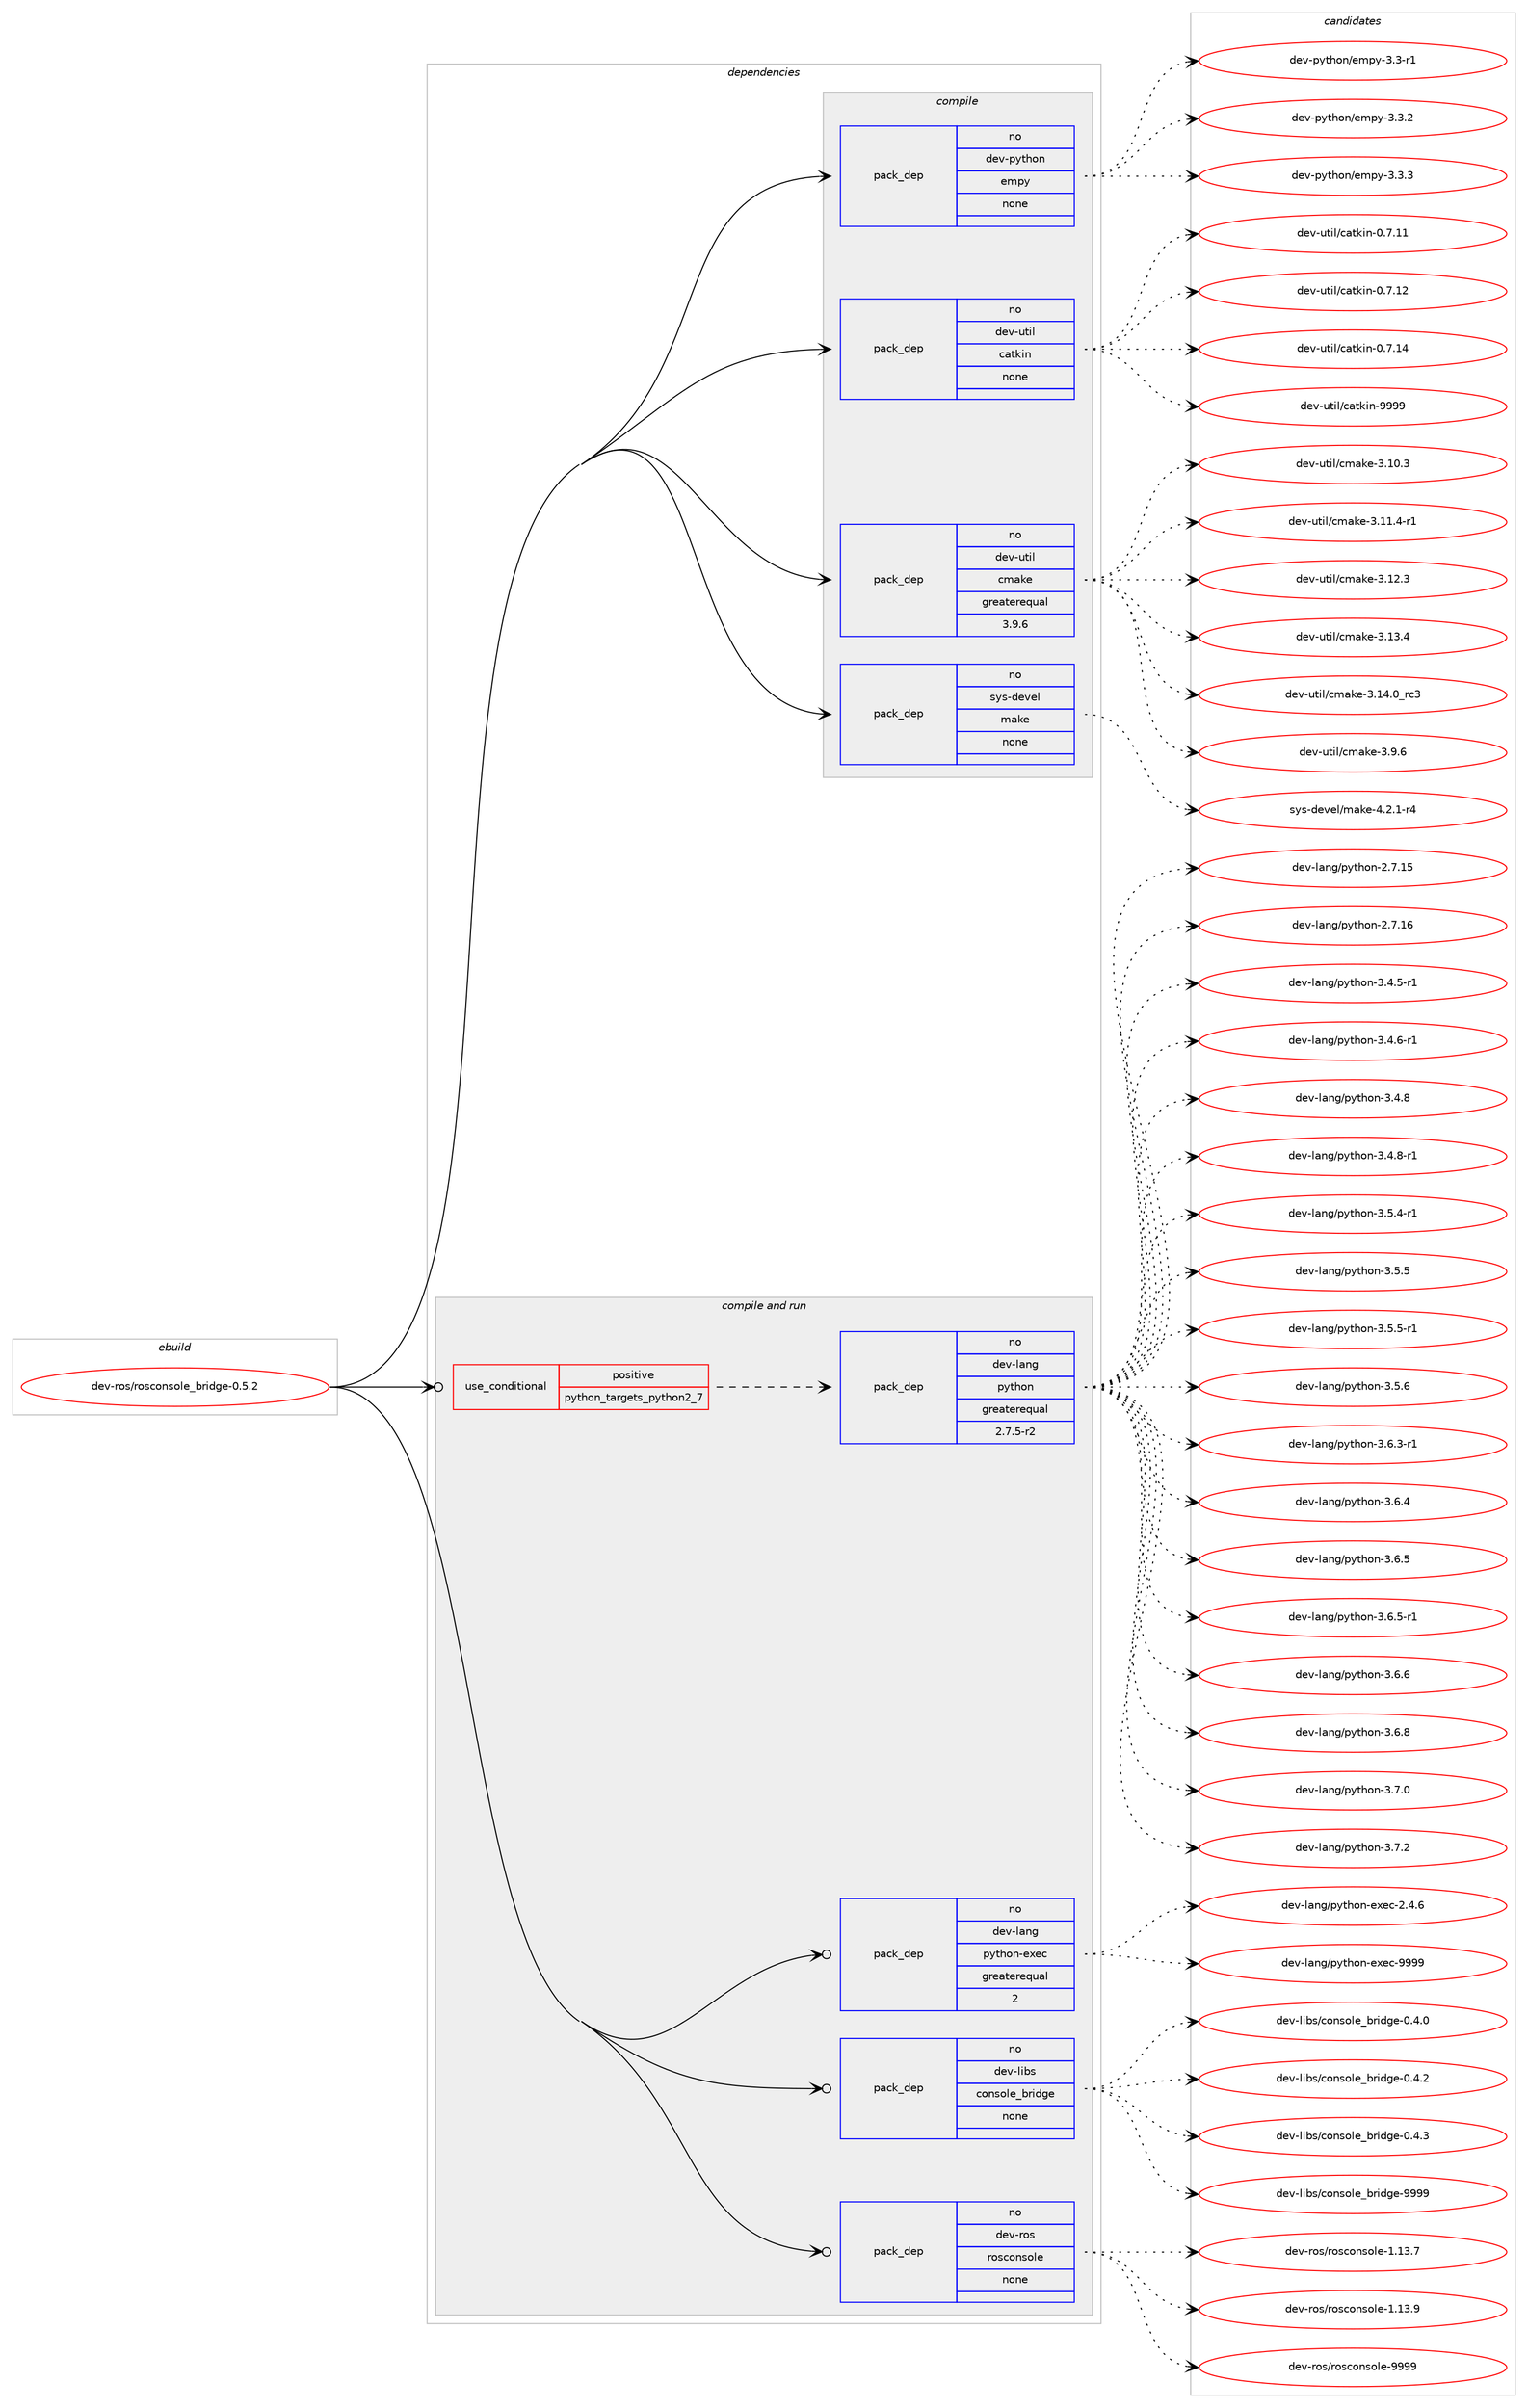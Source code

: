 digraph prolog {

# *************
# Graph options
# *************

newrank=true;
concentrate=true;
compound=true;
graph [rankdir=LR,fontname=Helvetica,fontsize=10,ranksep=1.5];#, ranksep=2.5, nodesep=0.2];
edge  [arrowhead=vee];
node  [fontname=Helvetica,fontsize=10];

# **********
# The ebuild
# **********

subgraph cluster_leftcol {
color=gray;
rank=same;
label=<<i>ebuild</i>>;
id [label="dev-ros/rosconsole_bridge-0.5.2", color=red, width=4, href="../dev-ros/rosconsole_bridge-0.5.2.svg"];
}

# ****************
# The dependencies
# ****************

subgraph cluster_midcol {
color=gray;
label=<<i>dependencies</i>>;
subgraph cluster_compile {
fillcolor="#eeeeee";
style=filled;
label=<<i>compile</i>>;
subgraph pack1051187 {
dependency1464320 [label=<<TABLE BORDER="0" CELLBORDER="1" CELLSPACING="0" CELLPADDING="4" WIDTH="220"><TR><TD ROWSPAN="6" CELLPADDING="30">pack_dep</TD></TR><TR><TD WIDTH="110">no</TD></TR><TR><TD>dev-python</TD></TR><TR><TD>empy</TD></TR><TR><TD>none</TD></TR><TR><TD></TD></TR></TABLE>>, shape=none, color=blue];
}
id:e -> dependency1464320:w [weight=20,style="solid",arrowhead="vee"];
subgraph pack1051188 {
dependency1464321 [label=<<TABLE BORDER="0" CELLBORDER="1" CELLSPACING="0" CELLPADDING="4" WIDTH="220"><TR><TD ROWSPAN="6" CELLPADDING="30">pack_dep</TD></TR><TR><TD WIDTH="110">no</TD></TR><TR><TD>dev-util</TD></TR><TR><TD>catkin</TD></TR><TR><TD>none</TD></TR><TR><TD></TD></TR></TABLE>>, shape=none, color=blue];
}
id:e -> dependency1464321:w [weight=20,style="solid",arrowhead="vee"];
subgraph pack1051189 {
dependency1464322 [label=<<TABLE BORDER="0" CELLBORDER="1" CELLSPACING="0" CELLPADDING="4" WIDTH="220"><TR><TD ROWSPAN="6" CELLPADDING="30">pack_dep</TD></TR><TR><TD WIDTH="110">no</TD></TR><TR><TD>dev-util</TD></TR><TR><TD>cmake</TD></TR><TR><TD>greaterequal</TD></TR><TR><TD>3.9.6</TD></TR></TABLE>>, shape=none, color=blue];
}
id:e -> dependency1464322:w [weight=20,style="solid",arrowhead="vee"];
subgraph pack1051190 {
dependency1464323 [label=<<TABLE BORDER="0" CELLBORDER="1" CELLSPACING="0" CELLPADDING="4" WIDTH="220"><TR><TD ROWSPAN="6" CELLPADDING="30">pack_dep</TD></TR><TR><TD WIDTH="110">no</TD></TR><TR><TD>sys-devel</TD></TR><TR><TD>make</TD></TR><TR><TD>none</TD></TR><TR><TD></TD></TR></TABLE>>, shape=none, color=blue];
}
id:e -> dependency1464323:w [weight=20,style="solid",arrowhead="vee"];
}
subgraph cluster_compileandrun {
fillcolor="#eeeeee";
style=filled;
label=<<i>compile and run</i>>;
subgraph cond389743 {
dependency1464324 [label=<<TABLE BORDER="0" CELLBORDER="1" CELLSPACING="0" CELLPADDING="4"><TR><TD ROWSPAN="3" CELLPADDING="10">use_conditional</TD></TR><TR><TD>positive</TD></TR><TR><TD>python_targets_python2_7</TD></TR></TABLE>>, shape=none, color=red];
subgraph pack1051191 {
dependency1464325 [label=<<TABLE BORDER="0" CELLBORDER="1" CELLSPACING="0" CELLPADDING="4" WIDTH="220"><TR><TD ROWSPAN="6" CELLPADDING="30">pack_dep</TD></TR><TR><TD WIDTH="110">no</TD></TR><TR><TD>dev-lang</TD></TR><TR><TD>python</TD></TR><TR><TD>greaterequal</TD></TR><TR><TD>2.7.5-r2</TD></TR></TABLE>>, shape=none, color=blue];
}
dependency1464324:e -> dependency1464325:w [weight=20,style="dashed",arrowhead="vee"];
}
id:e -> dependency1464324:w [weight=20,style="solid",arrowhead="odotvee"];
subgraph pack1051192 {
dependency1464326 [label=<<TABLE BORDER="0" CELLBORDER="1" CELLSPACING="0" CELLPADDING="4" WIDTH="220"><TR><TD ROWSPAN="6" CELLPADDING="30">pack_dep</TD></TR><TR><TD WIDTH="110">no</TD></TR><TR><TD>dev-lang</TD></TR><TR><TD>python-exec</TD></TR><TR><TD>greaterequal</TD></TR><TR><TD>2</TD></TR></TABLE>>, shape=none, color=blue];
}
id:e -> dependency1464326:w [weight=20,style="solid",arrowhead="odotvee"];
subgraph pack1051193 {
dependency1464327 [label=<<TABLE BORDER="0" CELLBORDER="1" CELLSPACING="0" CELLPADDING="4" WIDTH="220"><TR><TD ROWSPAN="6" CELLPADDING="30">pack_dep</TD></TR><TR><TD WIDTH="110">no</TD></TR><TR><TD>dev-libs</TD></TR><TR><TD>console_bridge</TD></TR><TR><TD>none</TD></TR><TR><TD></TD></TR></TABLE>>, shape=none, color=blue];
}
id:e -> dependency1464327:w [weight=20,style="solid",arrowhead="odotvee"];
subgraph pack1051194 {
dependency1464328 [label=<<TABLE BORDER="0" CELLBORDER="1" CELLSPACING="0" CELLPADDING="4" WIDTH="220"><TR><TD ROWSPAN="6" CELLPADDING="30">pack_dep</TD></TR><TR><TD WIDTH="110">no</TD></TR><TR><TD>dev-ros</TD></TR><TR><TD>rosconsole</TD></TR><TR><TD>none</TD></TR><TR><TD></TD></TR></TABLE>>, shape=none, color=blue];
}
id:e -> dependency1464328:w [weight=20,style="solid",arrowhead="odotvee"];
}
subgraph cluster_run {
fillcolor="#eeeeee";
style=filled;
label=<<i>run</i>>;
}
}

# **************
# The candidates
# **************

subgraph cluster_choices {
rank=same;
color=gray;
label=<<i>candidates</i>>;

subgraph choice1051187 {
color=black;
nodesep=1;
choice1001011184511212111610411111047101109112121455146514511449 [label="dev-python/empy-3.3-r1", color=red, width=4,href="../dev-python/empy-3.3-r1.svg"];
choice1001011184511212111610411111047101109112121455146514650 [label="dev-python/empy-3.3.2", color=red, width=4,href="../dev-python/empy-3.3.2.svg"];
choice1001011184511212111610411111047101109112121455146514651 [label="dev-python/empy-3.3.3", color=red, width=4,href="../dev-python/empy-3.3.3.svg"];
dependency1464320:e -> choice1001011184511212111610411111047101109112121455146514511449:w [style=dotted,weight="100"];
dependency1464320:e -> choice1001011184511212111610411111047101109112121455146514650:w [style=dotted,weight="100"];
dependency1464320:e -> choice1001011184511212111610411111047101109112121455146514651:w [style=dotted,weight="100"];
}
subgraph choice1051188 {
color=black;
nodesep=1;
choice1001011184511711610510847999711610710511045484655464949 [label="dev-util/catkin-0.7.11", color=red, width=4,href="../dev-util/catkin-0.7.11.svg"];
choice1001011184511711610510847999711610710511045484655464950 [label="dev-util/catkin-0.7.12", color=red, width=4,href="../dev-util/catkin-0.7.12.svg"];
choice1001011184511711610510847999711610710511045484655464952 [label="dev-util/catkin-0.7.14", color=red, width=4,href="../dev-util/catkin-0.7.14.svg"];
choice100101118451171161051084799971161071051104557575757 [label="dev-util/catkin-9999", color=red, width=4,href="../dev-util/catkin-9999.svg"];
dependency1464321:e -> choice1001011184511711610510847999711610710511045484655464949:w [style=dotted,weight="100"];
dependency1464321:e -> choice1001011184511711610510847999711610710511045484655464950:w [style=dotted,weight="100"];
dependency1464321:e -> choice1001011184511711610510847999711610710511045484655464952:w [style=dotted,weight="100"];
dependency1464321:e -> choice100101118451171161051084799971161071051104557575757:w [style=dotted,weight="100"];
}
subgraph choice1051189 {
color=black;
nodesep=1;
choice1001011184511711610510847991099710710145514649484651 [label="dev-util/cmake-3.10.3", color=red, width=4,href="../dev-util/cmake-3.10.3.svg"];
choice10010111845117116105108479910997107101455146494946524511449 [label="dev-util/cmake-3.11.4-r1", color=red, width=4,href="../dev-util/cmake-3.11.4-r1.svg"];
choice1001011184511711610510847991099710710145514649504651 [label="dev-util/cmake-3.12.3", color=red, width=4,href="../dev-util/cmake-3.12.3.svg"];
choice1001011184511711610510847991099710710145514649514652 [label="dev-util/cmake-3.13.4", color=red, width=4,href="../dev-util/cmake-3.13.4.svg"];
choice1001011184511711610510847991099710710145514649524648951149951 [label="dev-util/cmake-3.14.0_rc3", color=red, width=4,href="../dev-util/cmake-3.14.0_rc3.svg"];
choice10010111845117116105108479910997107101455146574654 [label="dev-util/cmake-3.9.6", color=red, width=4,href="../dev-util/cmake-3.9.6.svg"];
dependency1464322:e -> choice1001011184511711610510847991099710710145514649484651:w [style=dotted,weight="100"];
dependency1464322:e -> choice10010111845117116105108479910997107101455146494946524511449:w [style=dotted,weight="100"];
dependency1464322:e -> choice1001011184511711610510847991099710710145514649504651:w [style=dotted,weight="100"];
dependency1464322:e -> choice1001011184511711610510847991099710710145514649514652:w [style=dotted,weight="100"];
dependency1464322:e -> choice1001011184511711610510847991099710710145514649524648951149951:w [style=dotted,weight="100"];
dependency1464322:e -> choice10010111845117116105108479910997107101455146574654:w [style=dotted,weight="100"];
}
subgraph choice1051190 {
color=black;
nodesep=1;
choice1151211154510010111810110847109971071014552465046494511452 [label="sys-devel/make-4.2.1-r4", color=red, width=4,href="../sys-devel/make-4.2.1-r4.svg"];
dependency1464323:e -> choice1151211154510010111810110847109971071014552465046494511452:w [style=dotted,weight="100"];
}
subgraph choice1051191 {
color=black;
nodesep=1;
choice10010111845108971101034711212111610411111045504655464953 [label="dev-lang/python-2.7.15", color=red, width=4,href="../dev-lang/python-2.7.15.svg"];
choice10010111845108971101034711212111610411111045504655464954 [label="dev-lang/python-2.7.16", color=red, width=4,href="../dev-lang/python-2.7.16.svg"];
choice1001011184510897110103471121211161041111104551465246534511449 [label="dev-lang/python-3.4.5-r1", color=red, width=4,href="../dev-lang/python-3.4.5-r1.svg"];
choice1001011184510897110103471121211161041111104551465246544511449 [label="dev-lang/python-3.4.6-r1", color=red, width=4,href="../dev-lang/python-3.4.6-r1.svg"];
choice100101118451089711010347112121116104111110455146524656 [label="dev-lang/python-3.4.8", color=red, width=4,href="../dev-lang/python-3.4.8.svg"];
choice1001011184510897110103471121211161041111104551465246564511449 [label="dev-lang/python-3.4.8-r1", color=red, width=4,href="../dev-lang/python-3.4.8-r1.svg"];
choice1001011184510897110103471121211161041111104551465346524511449 [label="dev-lang/python-3.5.4-r1", color=red, width=4,href="../dev-lang/python-3.5.4-r1.svg"];
choice100101118451089711010347112121116104111110455146534653 [label="dev-lang/python-3.5.5", color=red, width=4,href="../dev-lang/python-3.5.5.svg"];
choice1001011184510897110103471121211161041111104551465346534511449 [label="dev-lang/python-3.5.5-r1", color=red, width=4,href="../dev-lang/python-3.5.5-r1.svg"];
choice100101118451089711010347112121116104111110455146534654 [label="dev-lang/python-3.5.6", color=red, width=4,href="../dev-lang/python-3.5.6.svg"];
choice1001011184510897110103471121211161041111104551465446514511449 [label="dev-lang/python-3.6.3-r1", color=red, width=4,href="../dev-lang/python-3.6.3-r1.svg"];
choice100101118451089711010347112121116104111110455146544652 [label="dev-lang/python-3.6.4", color=red, width=4,href="../dev-lang/python-3.6.4.svg"];
choice100101118451089711010347112121116104111110455146544653 [label="dev-lang/python-3.6.5", color=red, width=4,href="../dev-lang/python-3.6.5.svg"];
choice1001011184510897110103471121211161041111104551465446534511449 [label="dev-lang/python-3.6.5-r1", color=red, width=4,href="../dev-lang/python-3.6.5-r1.svg"];
choice100101118451089711010347112121116104111110455146544654 [label="dev-lang/python-3.6.6", color=red, width=4,href="../dev-lang/python-3.6.6.svg"];
choice100101118451089711010347112121116104111110455146544656 [label="dev-lang/python-3.6.8", color=red, width=4,href="../dev-lang/python-3.6.8.svg"];
choice100101118451089711010347112121116104111110455146554648 [label="dev-lang/python-3.7.0", color=red, width=4,href="../dev-lang/python-3.7.0.svg"];
choice100101118451089711010347112121116104111110455146554650 [label="dev-lang/python-3.7.2", color=red, width=4,href="../dev-lang/python-3.7.2.svg"];
dependency1464325:e -> choice10010111845108971101034711212111610411111045504655464953:w [style=dotted,weight="100"];
dependency1464325:e -> choice10010111845108971101034711212111610411111045504655464954:w [style=dotted,weight="100"];
dependency1464325:e -> choice1001011184510897110103471121211161041111104551465246534511449:w [style=dotted,weight="100"];
dependency1464325:e -> choice1001011184510897110103471121211161041111104551465246544511449:w [style=dotted,weight="100"];
dependency1464325:e -> choice100101118451089711010347112121116104111110455146524656:w [style=dotted,weight="100"];
dependency1464325:e -> choice1001011184510897110103471121211161041111104551465246564511449:w [style=dotted,weight="100"];
dependency1464325:e -> choice1001011184510897110103471121211161041111104551465346524511449:w [style=dotted,weight="100"];
dependency1464325:e -> choice100101118451089711010347112121116104111110455146534653:w [style=dotted,weight="100"];
dependency1464325:e -> choice1001011184510897110103471121211161041111104551465346534511449:w [style=dotted,weight="100"];
dependency1464325:e -> choice100101118451089711010347112121116104111110455146534654:w [style=dotted,weight="100"];
dependency1464325:e -> choice1001011184510897110103471121211161041111104551465446514511449:w [style=dotted,weight="100"];
dependency1464325:e -> choice100101118451089711010347112121116104111110455146544652:w [style=dotted,weight="100"];
dependency1464325:e -> choice100101118451089711010347112121116104111110455146544653:w [style=dotted,weight="100"];
dependency1464325:e -> choice1001011184510897110103471121211161041111104551465446534511449:w [style=dotted,weight="100"];
dependency1464325:e -> choice100101118451089711010347112121116104111110455146544654:w [style=dotted,weight="100"];
dependency1464325:e -> choice100101118451089711010347112121116104111110455146544656:w [style=dotted,weight="100"];
dependency1464325:e -> choice100101118451089711010347112121116104111110455146554648:w [style=dotted,weight="100"];
dependency1464325:e -> choice100101118451089711010347112121116104111110455146554650:w [style=dotted,weight="100"];
}
subgraph choice1051192 {
color=black;
nodesep=1;
choice1001011184510897110103471121211161041111104510112010199455046524654 [label="dev-lang/python-exec-2.4.6", color=red, width=4,href="../dev-lang/python-exec-2.4.6.svg"];
choice10010111845108971101034711212111610411111045101120101994557575757 [label="dev-lang/python-exec-9999", color=red, width=4,href="../dev-lang/python-exec-9999.svg"];
dependency1464326:e -> choice1001011184510897110103471121211161041111104510112010199455046524654:w [style=dotted,weight="100"];
dependency1464326:e -> choice10010111845108971101034711212111610411111045101120101994557575757:w [style=dotted,weight="100"];
}
subgraph choice1051193 {
color=black;
nodesep=1;
choice100101118451081059811547991111101151111081019598114105100103101454846524648 [label="dev-libs/console_bridge-0.4.0", color=red, width=4,href="../dev-libs/console_bridge-0.4.0.svg"];
choice100101118451081059811547991111101151111081019598114105100103101454846524650 [label="dev-libs/console_bridge-0.4.2", color=red, width=4,href="../dev-libs/console_bridge-0.4.2.svg"];
choice100101118451081059811547991111101151111081019598114105100103101454846524651 [label="dev-libs/console_bridge-0.4.3", color=red, width=4,href="../dev-libs/console_bridge-0.4.3.svg"];
choice1001011184510810598115479911111011511110810195981141051001031014557575757 [label="dev-libs/console_bridge-9999", color=red, width=4,href="../dev-libs/console_bridge-9999.svg"];
dependency1464327:e -> choice100101118451081059811547991111101151111081019598114105100103101454846524648:w [style=dotted,weight="100"];
dependency1464327:e -> choice100101118451081059811547991111101151111081019598114105100103101454846524650:w [style=dotted,weight="100"];
dependency1464327:e -> choice100101118451081059811547991111101151111081019598114105100103101454846524651:w [style=dotted,weight="100"];
dependency1464327:e -> choice1001011184510810598115479911111011511110810195981141051001031014557575757:w [style=dotted,weight="100"];
}
subgraph choice1051194 {
color=black;
nodesep=1;
choice10010111845114111115471141111159911111011511110810145494649514655 [label="dev-ros/rosconsole-1.13.7", color=red, width=4,href="../dev-ros/rosconsole-1.13.7.svg"];
choice10010111845114111115471141111159911111011511110810145494649514657 [label="dev-ros/rosconsole-1.13.9", color=red, width=4,href="../dev-ros/rosconsole-1.13.9.svg"];
choice1001011184511411111547114111115991111101151111081014557575757 [label="dev-ros/rosconsole-9999", color=red, width=4,href="../dev-ros/rosconsole-9999.svg"];
dependency1464328:e -> choice10010111845114111115471141111159911111011511110810145494649514655:w [style=dotted,weight="100"];
dependency1464328:e -> choice10010111845114111115471141111159911111011511110810145494649514657:w [style=dotted,weight="100"];
dependency1464328:e -> choice1001011184511411111547114111115991111101151111081014557575757:w [style=dotted,weight="100"];
}
}

}
